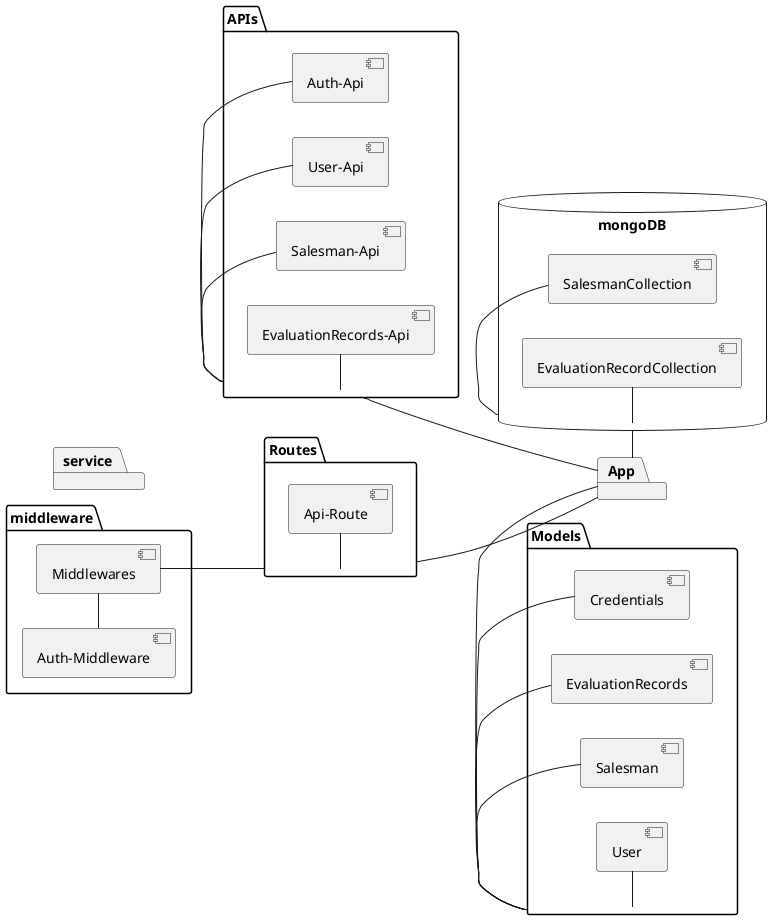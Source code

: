 @startuml
'https://plantuml.com/use-case-diagram
left to right direction

package Models {
    [Credentials] - [Models]
    [EvaluationRecords] - [Models]
    [Salesman] - [Models]
    [User] - [Models]
}
package Routes {
    [Api-Route] - [Routes]
}
package APIs{
    [Auth-Api] - [APIs]
    [User-Api] - [APIs]
    [Salesman-Api] - [APIs]
    [EvaluationRecords-Api] - [APIs]
}

package service {

}

package middleware {
    [Auth-Middleware] - [Middlewares]
}

database mongoDB {
    [SalesmanCollection] - [mongoDB]
    [EvaluationRecordCollection] - [mongoDB]
}
package App {

}
Models - App
Routes -- App
mongoDB - App
Middlewares -- Routes
APIs -- App


@enduml